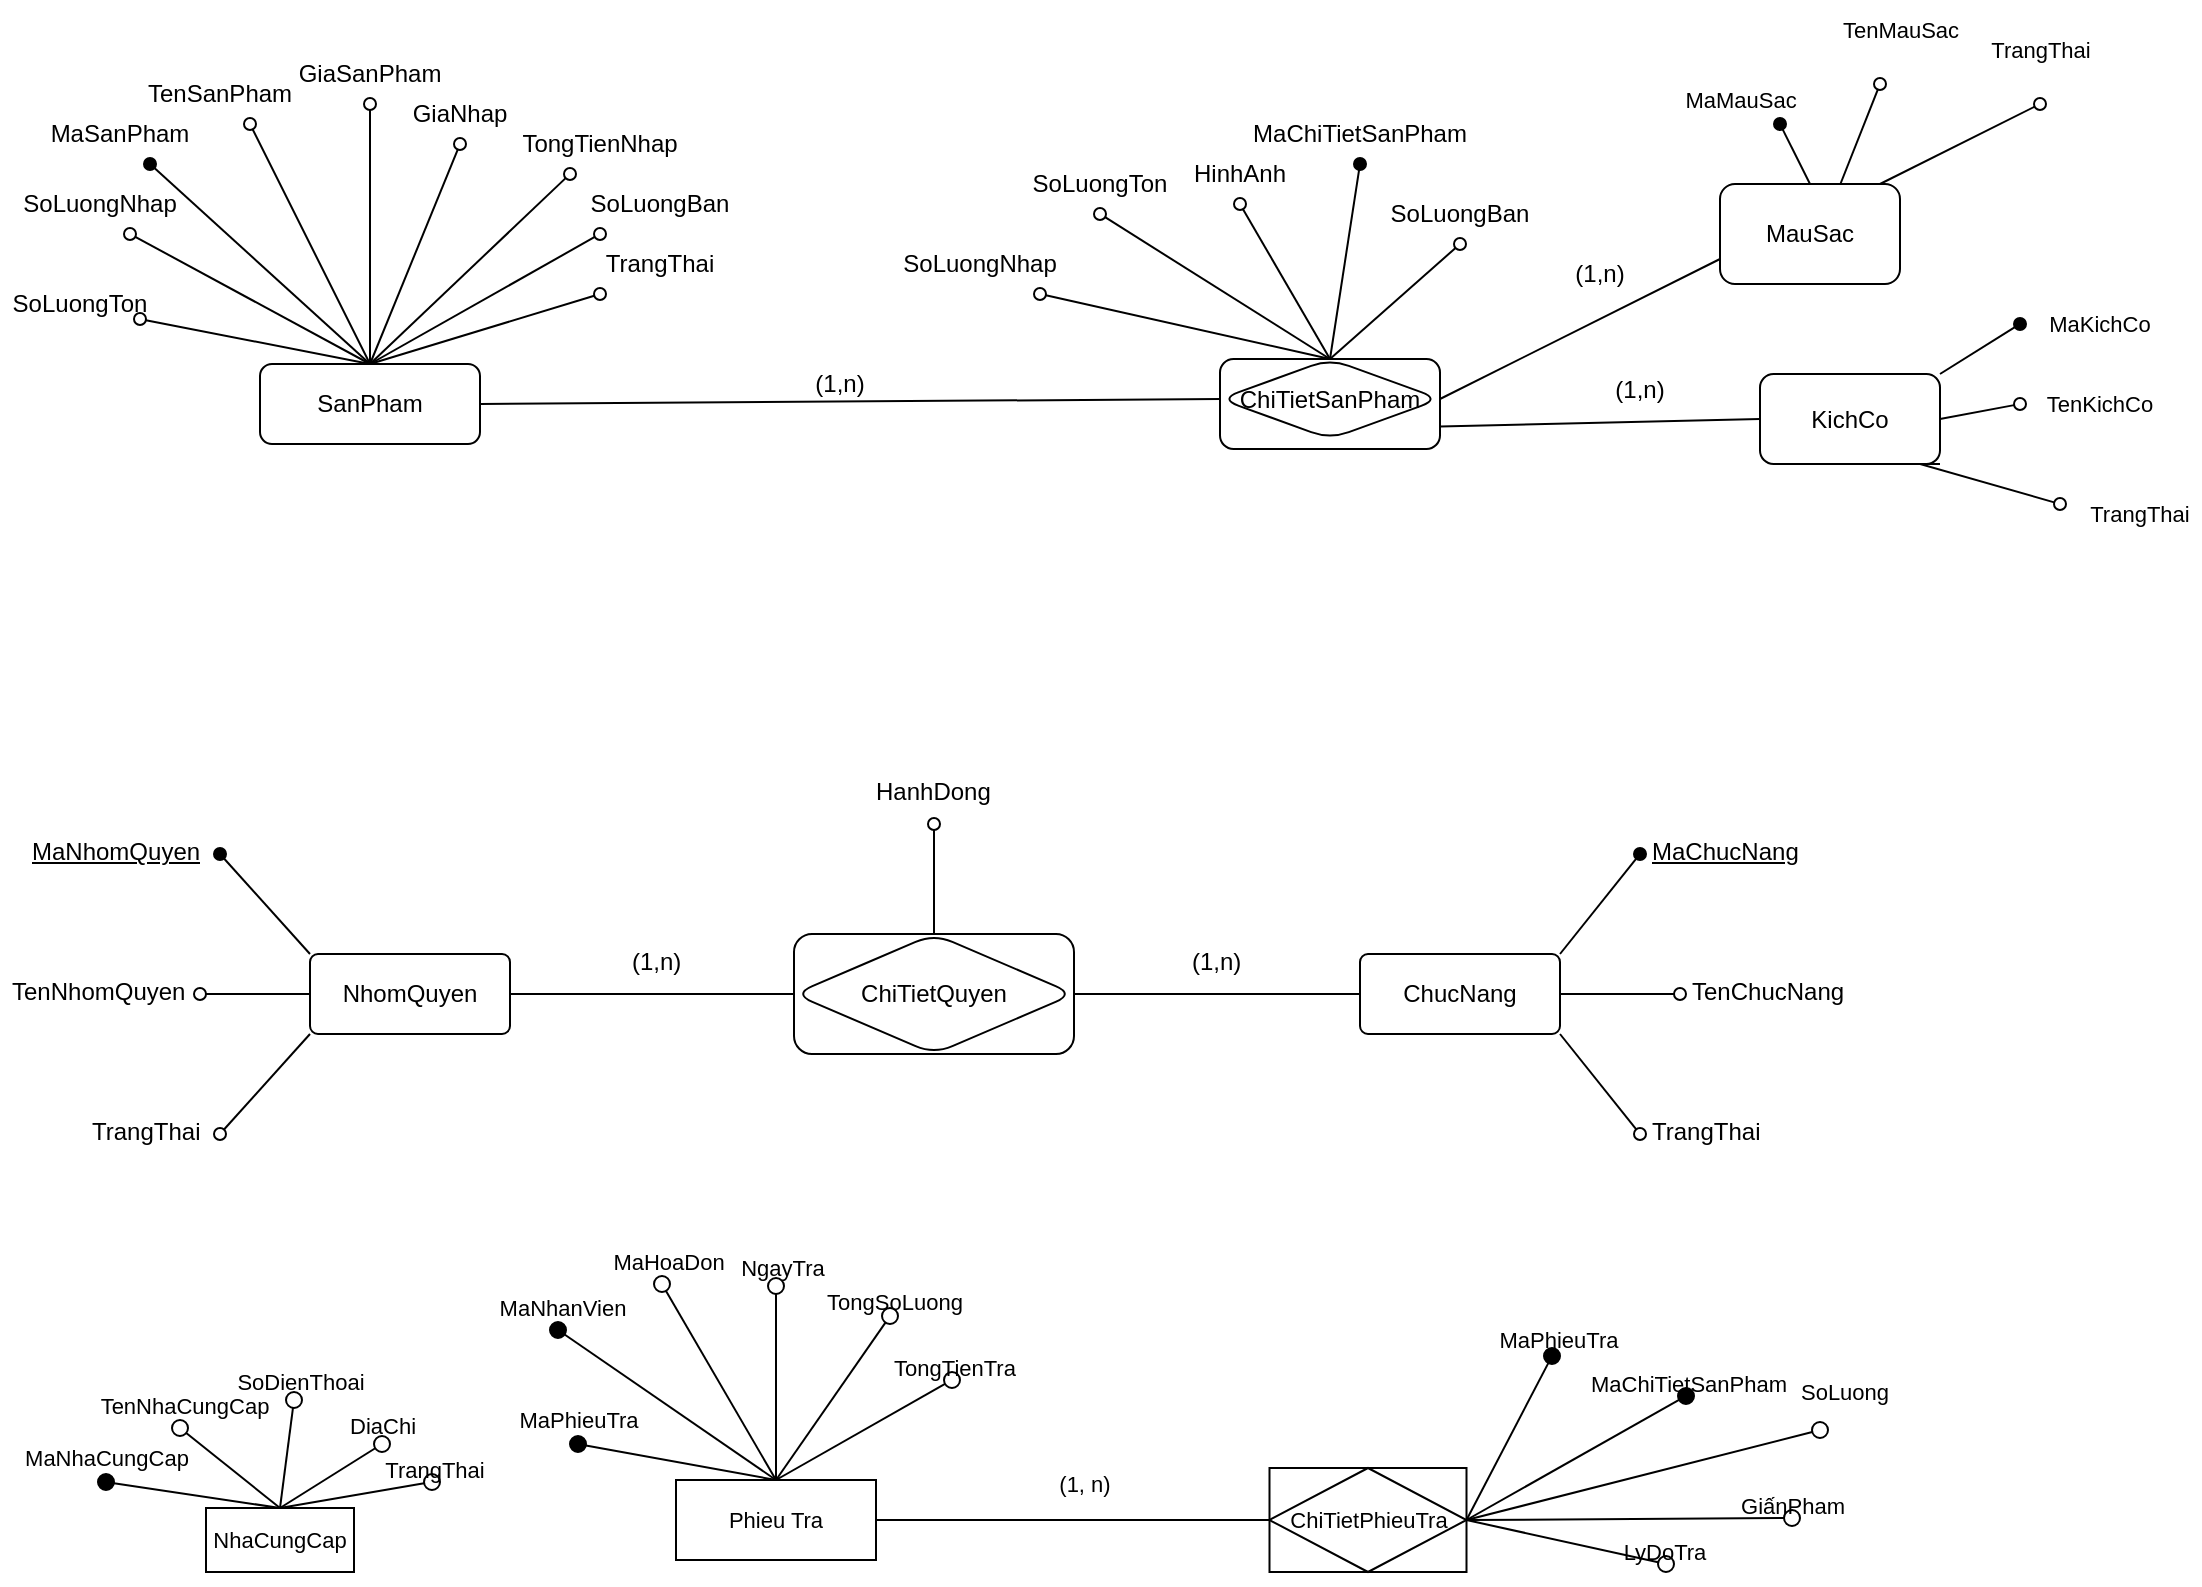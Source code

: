<mxfile version="22.0.4" type="github">
  <diagram name="Trang-1" id="Xd1AOr_UmLfEILBJ7lOX">
    <mxGraphModel dx="2163" dy="823" grid="1" gridSize="10" guides="1" tooltips="1" connect="1" arrows="1" fold="1" page="1" pageScale="1" pageWidth="827" pageHeight="1169" math="0" shadow="0">
      <root>
        <mxCell id="0" />
        <mxCell id="1" parent="0" />
        <mxCell id="PM242X6e5oSsGlfuOUJ1-1" value="SanPham" style="rounded=1;whiteSpace=wrap;html=1;" parent="1" vertex="1">
          <mxGeometry x="-680" y="240" width="110" height="40" as="geometry" />
        </mxCell>
        <mxCell id="PM242X6e5oSsGlfuOUJ1-13" value="" style="endArrow=none;html=1;rounded=0;exitX=0.75;exitY=1;exitDx=0;exitDy=0;entryX=0.5;entryY=0;entryDx=0;entryDy=0;endFill=0;startArrow=oval;startFill=1;" parent="1" source="pC0Z1oo3ewKHqse8sjFG-4" target="PM242X6e5oSsGlfuOUJ1-1" edge="1">
          <mxGeometry width="50" height="50" relative="1" as="geometry">
            <mxPoint x="-685" y="135" as="sourcePoint" />
            <mxPoint x="-340" y="170" as="targetPoint" />
          </mxGeometry>
        </mxCell>
        <mxCell id="PM242X6e5oSsGlfuOUJ1-14" value="" style="endArrow=oval;html=1;rounded=0;exitX=0.5;exitY=0;exitDx=0;exitDy=0;entryX=0.75;entryY=1;entryDx=0;entryDy=0;endFill=0;startArrow=none;startFill=0;" parent="1" source="PM242X6e5oSsGlfuOUJ1-1" target="pC0Z1oo3ewKHqse8sjFG-5" edge="1">
          <mxGeometry width="50" height="50" relative="1" as="geometry">
            <mxPoint x="-390" y="220" as="sourcePoint" />
            <mxPoint x="-685" y="120" as="targetPoint" />
          </mxGeometry>
        </mxCell>
        <mxCell id="PM242X6e5oSsGlfuOUJ1-15" value="" style="endArrow=oval;html=1;rounded=0;exitX=0.5;exitY=0;exitDx=0;exitDy=0;endFill=0;entryX=0.5;entryY=1;entryDx=0;entryDy=0;" parent="1" source="PM242X6e5oSsGlfuOUJ1-1" target="pC0Z1oo3ewKHqse8sjFG-6" edge="1">
          <mxGeometry width="50" height="50" relative="1" as="geometry">
            <mxPoint x="-390" y="220" as="sourcePoint" />
            <mxPoint x="-630" y="120" as="targetPoint" />
          </mxGeometry>
        </mxCell>
        <mxCell id="PM242X6e5oSsGlfuOUJ1-16" value="" style="endArrow=none;html=1;rounded=0;exitX=0.75;exitY=1;exitDx=0;exitDy=0;entryX=0.5;entryY=0;entryDx=0;entryDy=0;endFill=0;startArrow=oval;startFill=0;" parent="1" source="pC0Z1oo3ewKHqse8sjFG-3" target="PM242X6e5oSsGlfuOUJ1-1" edge="1">
          <mxGeometry width="50" height="50" relative="1" as="geometry">
            <mxPoint x="-694" y="160" as="sourcePoint" />
            <mxPoint x="-340" y="170" as="targetPoint" />
          </mxGeometry>
        </mxCell>
        <mxCell id="PM242X6e5oSsGlfuOUJ1-17" value="" style="endArrow=oval;html=1;rounded=0;exitX=0.5;exitY=0;exitDx=0;exitDy=0;entryX=0.5;entryY=1;entryDx=0;entryDy=0;endFill=0;" parent="1" source="PM242X6e5oSsGlfuOUJ1-1" target="pC0Z1oo3ewKHqse8sjFG-7" edge="1">
          <mxGeometry width="50" height="50" relative="1" as="geometry">
            <mxPoint x="-390" y="220" as="sourcePoint" />
            <mxPoint x="-584.749" y="130.678" as="targetPoint" />
          </mxGeometry>
        </mxCell>
        <mxCell id="PM242X6e5oSsGlfuOUJ1-18" value="" style="endArrow=oval;html=1;rounded=0;exitX=0.5;exitY=0;exitDx=0;exitDy=0;entryX=0;entryY=1;entryDx=0;entryDy=0;endFill=0;" parent="1" source="PM242X6e5oSsGlfuOUJ1-1" target="pC0Z1oo3ewKHqse8sjFG-9" edge="1">
          <mxGeometry width="50" height="50" relative="1" as="geometry">
            <mxPoint x="-390" y="220" as="sourcePoint" />
            <mxPoint x="-510" y="160" as="targetPoint" />
          </mxGeometry>
        </mxCell>
        <mxCell id="PM242X6e5oSsGlfuOUJ1-20" value="" style="endArrow=oval;html=1;rounded=0;entryX=0.25;entryY=1;entryDx=0;entryDy=0;endFill=0;exitX=0.5;exitY=0;exitDx=0;exitDy=0;" parent="1" source="PM242X6e5oSsGlfuOUJ1-1" target="pC0Z1oo3ewKHqse8sjFG-8" edge="1">
          <mxGeometry width="50" height="50" relative="1" as="geometry">
            <mxPoint x="-610" y="220" as="sourcePoint" />
            <mxPoint x="-538.87" y="150.178" as="targetPoint" />
          </mxGeometry>
        </mxCell>
        <mxCell id="PM242X6e5oSsGlfuOUJ1-21" value="" style="endArrow=oval;html=1;rounded=0;exitX=0.5;exitY=0;exitDx=0;exitDy=0;entryX=1;entryY=0.75;entryDx=0;entryDy=0;endFill=0;startArrow=none;startFill=0;" parent="1" source="PM242X6e5oSsGlfuOUJ1-1" target="pC0Z1oo3ewKHqse8sjFG-2" edge="1">
          <mxGeometry width="50" height="50" relative="1" as="geometry">
            <mxPoint x="-360" y="220" as="sourcePoint" />
            <mxPoint x="-730" y="215" as="targetPoint" />
          </mxGeometry>
        </mxCell>
        <mxCell id="PM242X6e5oSsGlfuOUJ1-23" value="" style="endArrow=oval;html=1;rounded=0;exitX=0.5;exitY=0;exitDx=0;exitDy=0;entryX=0;entryY=1;entryDx=0;entryDy=0;endFill=0;" parent="1" source="PM242X6e5oSsGlfuOUJ1-1" target="pC0Z1oo3ewKHqse8sjFG-10" edge="1">
          <mxGeometry width="50" height="50" relative="1" as="geometry">
            <mxPoint x="-360" y="220" as="sourcePoint" />
            <mxPoint x="-510" y="205" as="targetPoint" />
          </mxGeometry>
        </mxCell>
        <mxCell id="eqwP9qiOAaN0ATWlcKP6-10" style="edgeStyle=none;shape=connector;rounded=0;orthogonalLoop=1;jettySize=auto;html=1;exitX=1;exitY=0.75;exitDx=0;exitDy=0;entryX=0;entryY=0.5;entryDx=0;entryDy=0;labelBackgroundColor=default;strokeColor=default;align=center;verticalAlign=middle;fontFamily=Helvetica;fontSize=11;fontColor=default;endArrow=none;endFill=0;" parent="1" source="PM242X6e5oSsGlfuOUJ1-24" target="eqwP9qiOAaN0ATWlcKP6-2" edge="1">
          <mxGeometry relative="1" as="geometry" />
        </mxCell>
        <mxCell id="PM242X6e5oSsGlfuOUJ1-24" value="" style="rounded=1;whiteSpace=wrap;html=1;" parent="1" vertex="1">
          <mxGeometry x="-200" y="237.5" width="110" height="45" as="geometry" />
        </mxCell>
        <mxCell id="PM242X6e5oSsGlfuOUJ1-26" value="" style="endArrow=oval;html=1;rounded=0;exitX=0.5;exitY=0;exitDx=0;exitDy=0;entryX=0.5;entryY=1;entryDx=0;entryDy=0;endFill=0;" parent="1" source="PM242X6e5oSsGlfuOUJ1-24" target="pC0Z1oo3ewKHqse8sjFG-13" edge="1">
          <mxGeometry width="50" height="50" relative="1" as="geometry">
            <mxPoint x="-470" y="325" as="sourcePoint" />
            <mxPoint x="-155" y="160" as="targetPoint" />
          </mxGeometry>
        </mxCell>
        <mxCell id="PM242X6e5oSsGlfuOUJ1-28" value="" style="endArrow=oval;html=1;rounded=0;exitX=0.5;exitY=0;exitDx=0;exitDy=0;entryX=0.5;entryY=1;entryDx=0;entryDy=0;endFill=0;" parent="1" source="PM242X6e5oSsGlfuOUJ1-24" target="pC0Z1oo3ewKHqse8sjFG-12" edge="1">
          <mxGeometry width="50" height="50" relative="1" as="geometry">
            <mxPoint x="-320" y="205" as="sourcePoint" />
            <mxPoint x="-221.716" y="166.213" as="targetPoint" />
          </mxGeometry>
        </mxCell>
        <mxCell id="PM242X6e5oSsGlfuOUJ1-30" value="" style="endArrow=oval;html=1;rounded=0;exitX=0.5;exitY=0;exitDx=0;exitDy=0;entryX=0.5;entryY=1;entryDx=0;entryDy=0;endFill=0;" parent="1" source="PM242X6e5oSsGlfuOUJ1-24" target="pC0Z1oo3ewKHqse8sjFG-14" edge="1">
          <mxGeometry width="50" height="50" relative="1" as="geometry">
            <mxPoint x="-430" y="165" as="sourcePoint" />
            <mxPoint x="-65" y="177.5" as="targetPoint" />
          </mxGeometry>
        </mxCell>
        <mxCell id="PM242X6e5oSsGlfuOUJ1-32" value="" style="endArrow=oval;html=1;rounded=0;exitX=0.5;exitY=0;exitDx=0;exitDy=0;entryX=1;entryY=1;entryDx=0;entryDy=0;endFill=0;" parent="1" source="PM242X6e5oSsGlfuOUJ1-24" target="pC0Z1oo3ewKHqse8sjFG-11" edge="1">
          <mxGeometry width="50" height="50" relative="1" as="geometry">
            <mxPoint x="-430" y="165" as="sourcePoint" />
            <mxPoint x="-264" y="200" as="targetPoint" />
          </mxGeometry>
        </mxCell>
        <mxCell id="eqwP9qiOAaN0ATWlcKP6-11" style="edgeStyle=none;shape=connector;rounded=0;orthogonalLoop=1;jettySize=auto;html=1;exitX=1;exitY=0.5;exitDx=0;exitDy=0;entryX=0;entryY=0.75;entryDx=0;entryDy=0;labelBackgroundColor=default;strokeColor=default;align=center;verticalAlign=middle;fontFamily=Helvetica;fontSize=11;fontColor=default;endArrow=none;endFill=0;" parent="1" source="PM242X6e5oSsGlfuOUJ1-34" target="eqwP9qiOAaN0ATWlcKP6-1" edge="1">
          <mxGeometry relative="1" as="geometry" />
        </mxCell>
        <mxCell id="PM242X6e5oSsGlfuOUJ1-34" value="ChiTietSanPham" style="rhombus;whiteSpace=wrap;html=1;rounded=1;" parent="1" vertex="1">
          <mxGeometry x="-200" y="237.5" width="110" height="40" as="geometry" />
        </mxCell>
        <mxCell id="eqwP9qiOAaN0ATWlcKP6-12" style="edgeStyle=none;shape=connector;rounded=0;orthogonalLoop=1;jettySize=auto;html=1;labelBackgroundColor=default;strokeColor=default;align=center;verticalAlign=middle;fontFamily=Helvetica;fontSize=11;fontColor=default;endArrow=none;endFill=0;startArrow=oval;startFill=1;entryX=0.5;entryY=0;entryDx=0;entryDy=0;" parent="1" target="eqwP9qiOAaN0ATWlcKP6-1" edge="1">
          <mxGeometry relative="1" as="geometry">
            <mxPoint x="80" y="120" as="sourcePoint" />
          </mxGeometry>
        </mxCell>
        <mxCell id="eqwP9qiOAaN0ATWlcKP6-13" style="edgeStyle=none;shape=connector;rounded=0;orthogonalLoop=1;jettySize=auto;html=1;labelBackgroundColor=default;strokeColor=default;align=center;verticalAlign=middle;fontFamily=Helvetica;fontSize=11;fontColor=default;endArrow=none;endFill=0;startArrow=oval;startFill=0;entryX=0.669;entryY=0;entryDx=0;entryDy=0;entryPerimeter=0;" parent="1" target="eqwP9qiOAaN0ATWlcKP6-1" edge="1">
          <mxGeometry relative="1" as="geometry">
            <mxPoint x="130" y="100" as="sourcePoint" />
            <Array as="points" />
          </mxGeometry>
        </mxCell>
        <mxCell id="eqwP9qiOAaN0ATWlcKP6-14" style="edgeStyle=none;shape=connector;rounded=0;orthogonalLoop=1;jettySize=auto;html=1;labelBackgroundColor=default;strokeColor=default;align=center;verticalAlign=middle;fontFamily=Helvetica;fontSize=11;fontColor=default;endArrow=none;endFill=0;startArrow=oval;startFill=0;" parent="1" edge="1">
          <mxGeometry relative="1" as="geometry">
            <mxPoint x="130" y="150" as="targetPoint" />
            <mxPoint x="210" y="110" as="sourcePoint" />
          </mxGeometry>
        </mxCell>
        <mxCell id="eqwP9qiOAaN0ATWlcKP6-1" value="MauSac" style="rounded=1;whiteSpace=wrap;html=1;" parent="1" vertex="1">
          <mxGeometry x="50" y="150" width="90" height="50" as="geometry" />
        </mxCell>
        <mxCell id="eqwP9qiOAaN0ATWlcKP6-15" style="edgeStyle=none;shape=connector;rounded=0;orthogonalLoop=1;jettySize=auto;html=1;labelBackgroundColor=default;strokeColor=default;align=center;verticalAlign=middle;fontFamily=Helvetica;fontSize=11;fontColor=default;endArrow=none;endFill=0;startArrow=oval;startFill=1;entryX=1;entryY=0;entryDx=0;entryDy=0;" parent="1" target="eqwP9qiOAaN0ATWlcKP6-2" edge="1">
          <mxGeometry relative="1" as="geometry">
            <mxPoint x="200" y="220" as="sourcePoint" />
          </mxGeometry>
        </mxCell>
        <mxCell id="eqwP9qiOAaN0ATWlcKP6-16" style="edgeStyle=none;shape=connector;rounded=0;orthogonalLoop=1;jettySize=auto;html=1;labelBackgroundColor=default;strokeColor=default;align=center;verticalAlign=middle;fontFamily=Helvetica;fontSize=11;fontColor=default;endArrow=none;endFill=0;startArrow=oval;startFill=0;entryX=1;entryY=0.5;entryDx=0;entryDy=0;" parent="1" target="eqwP9qiOAaN0ATWlcKP6-2" edge="1">
          <mxGeometry relative="1" as="geometry">
            <mxPoint x="200" y="260" as="sourcePoint" />
          </mxGeometry>
        </mxCell>
        <mxCell id="eqwP9qiOAaN0ATWlcKP6-17" style="edgeStyle=none;shape=connector;rounded=0;orthogonalLoop=1;jettySize=auto;html=1;labelBackgroundColor=default;strokeColor=default;align=center;verticalAlign=middle;fontFamily=Helvetica;fontSize=11;fontColor=default;endArrow=none;endFill=0;startArrow=oval;startFill=0;entryX=1;entryY=1;entryDx=0;entryDy=0;" parent="1" target="eqwP9qiOAaN0ATWlcKP6-2" edge="1">
          <mxGeometry relative="1" as="geometry">
            <mxPoint x="220" y="310" as="sourcePoint" />
            <Array as="points">
              <mxPoint x="150" y="290" />
            </Array>
          </mxGeometry>
        </mxCell>
        <mxCell id="eqwP9qiOAaN0ATWlcKP6-2" value="KichCo" style="rounded=1;whiteSpace=wrap;html=1;" parent="1" vertex="1">
          <mxGeometry x="70" y="245" width="90" height="45" as="geometry" />
        </mxCell>
        <mxCell id="eqwP9qiOAaN0ATWlcKP6-18" value="MaKichCo" style="text;html=1;strokeColor=none;fillColor=none;align=center;verticalAlign=middle;whiteSpace=wrap;rounded=0;fontSize=11;fontFamily=Helvetica;fontColor=default;" parent="1" vertex="1">
          <mxGeometry x="210" y="205" width="60" height="30" as="geometry" />
        </mxCell>
        <mxCell id="eqwP9qiOAaN0ATWlcKP6-19" value="TrangThai" style="text;html=1;strokeColor=none;fillColor=none;align=center;verticalAlign=middle;whiteSpace=wrap;rounded=0;fontSize=11;fontFamily=Helvetica;fontColor=default;" parent="1" vertex="1">
          <mxGeometry x="230" y="300" width="60" height="30" as="geometry" />
        </mxCell>
        <mxCell id="eqwP9qiOAaN0ATWlcKP6-20" value="TenKichCo" style="text;html=1;strokeColor=none;fillColor=none;align=center;verticalAlign=middle;whiteSpace=wrap;rounded=0;fontSize=11;fontFamily=Helvetica;fontColor=default;" parent="1" vertex="1">
          <mxGeometry x="210" y="245" width="60" height="30" as="geometry" />
        </mxCell>
        <mxCell id="eqwP9qiOAaN0ATWlcKP6-22" value="MaMauSac" style="text;html=1;align=center;verticalAlign=middle;resizable=0;points=[];autosize=1;strokeColor=none;fillColor=none;fontSize=11;fontFamily=Helvetica;fontColor=default;" parent="1" vertex="1">
          <mxGeometry x="20" y="92.5" width="80" height="30" as="geometry" />
        </mxCell>
        <mxCell id="eqwP9qiOAaN0ATWlcKP6-23" value="TenMauSac" style="text;html=1;align=center;verticalAlign=middle;resizable=0;points=[];autosize=1;strokeColor=none;fillColor=none;fontSize=11;fontFamily=Helvetica;fontColor=default;" parent="1" vertex="1">
          <mxGeometry x="100" y="58" width="80" height="30" as="geometry" />
        </mxCell>
        <mxCell id="eqwP9qiOAaN0ATWlcKP6-24" value="TrangThai" style="text;html=1;align=center;verticalAlign=middle;resizable=0;points=[];autosize=1;strokeColor=none;fillColor=none;fontSize=11;fontFamily=Helvetica;fontColor=default;" parent="1" vertex="1">
          <mxGeometry x="175" y="68" width="70" height="30" as="geometry" />
        </mxCell>
        <mxCell id="pC0Z1oo3ewKHqse8sjFG-1" value="" style="endArrow=none;html=1;rounded=0;exitX=1;exitY=0.5;exitDx=0;exitDy=0;entryX=0;entryY=0.5;entryDx=0;entryDy=0;" parent="1" source="PM242X6e5oSsGlfuOUJ1-1" target="PM242X6e5oSsGlfuOUJ1-34" edge="1">
          <mxGeometry width="50" height="50" relative="1" as="geometry">
            <mxPoint x="-440" y="240" as="sourcePoint" />
            <mxPoint x="-390" y="190" as="targetPoint" />
          </mxGeometry>
        </mxCell>
        <mxCell id="pC0Z1oo3ewKHqse8sjFG-2" value="SoLuongTon" style="text;html=1;strokeColor=none;fillColor=none;align=center;verticalAlign=middle;whiteSpace=wrap;rounded=0;" parent="1" vertex="1">
          <mxGeometry x="-800" y="195" width="60" height="30" as="geometry" />
        </mxCell>
        <mxCell id="pC0Z1oo3ewKHqse8sjFG-3" value="SoLuongNhap" style="text;html=1;strokeColor=none;fillColor=none;align=center;verticalAlign=middle;whiteSpace=wrap;rounded=0;" parent="1" vertex="1">
          <mxGeometry x="-790" y="145" width="60" height="30" as="geometry" />
        </mxCell>
        <mxCell id="pC0Z1oo3ewKHqse8sjFG-4" value="&lt;span style=&quot;border-color: var(--border-color);&quot;&gt;MaSanPham&lt;/span&gt;" style="text;html=1;strokeColor=none;fillColor=none;align=center;verticalAlign=middle;whiteSpace=wrap;rounded=0;" parent="1" vertex="1">
          <mxGeometry x="-780" y="110" width="60" height="30" as="geometry" />
        </mxCell>
        <mxCell id="pC0Z1oo3ewKHqse8sjFG-5" value="TenSanPham" style="text;html=1;strokeColor=none;fillColor=none;align=center;verticalAlign=middle;whiteSpace=wrap;rounded=0;" parent="1" vertex="1">
          <mxGeometry x="-730" y="90" width="60" height="30" as="geometry" />
        </mxCell>
        <mxCell id="pC0Z1oo3ewKHqse8sjFG-6" value="GiaSanPham" style="text;html=1;strokeColor=none;fillColor=none;align=center;verticalAlign=middle;whiteSpace=wrap;rounded=0;" parent="1" vertex="1">
          <mxGeometry x="-655" y="80" width="60" height="30" as="geometry" />
        </mxCell>
        <mxCell id="pC0Z1oo3ewKHqse8sjFG-7" value="GiaNhap" style="text;html=1;strokeColor=none;fillColor=none;align=center;verticalAlign=middle;whiteSpace=wrap;rounded=0;" parent="1" vertex="1">
          <mxGeometry x="-610" y="100" width="60" height="30" as="geometry" />
        </mxCell>
        <mxCell id="pC0Z1oo3ewKHqse8sjFG-8" value="TongTienNhap" style="text;html=1;strokeColor=none;fillColor=none;align=center;verticalAlign=middle;whiteSpace=wrap;rounded=0;" parent="1" vertex="1">
          <mxGeometry x="-540" y="115" width="60" height="30" as="geometry" />
        </mxCell>
        <mxCell id="pC0Z1oo3ewKHqse8sjFG-9" value="SoLuongBan" style="text;html=1;strokeColor=none;fillColor=none;align=center;verticalAlign=middle;whiteSpace=wrap;rounded=0;" parent="1" vertex="1">
          <mxGeometry x="-510" y="145" width="60" height="30" as="geometry" />
        </mxCell>
        <mxCell id="pC0Z1oo3ewKHqse8sjFG-10" value="TrangThai" style="text;html=1;strokeColor=none;fillColor=none;align=center;verticalAlign=middle;whiteSpace=wrap;rounded=0;" parent="1" vertex="1">
          <mxGeometry x="-510" y="175" width="60" height="30" as="geometry" />
        </mxCell>
        <mxCell id="pC0Z1oo3ewKHqse8sjFG-11" value="SoLuongNhap" style="text;html=1;strokeColor=none;fillColor=none;align=center;verticalAlign=middle;whiteSpace=wrap;rounded=0;" parent="1" vertex="1">
          <mxGeometry x="-350" y="175" width="60" height="30" as="geometry" />
        </mxCell>
        <mxCell id="pC0Z1oo3ewKHqse8sjFG-12" value="SoLuongTon" style="text;html=1;strokeColor=none;fillColor=none;align=center;verticalAlign=middle;whiteSpace=wrap;rounded=0;" parent="1" vertex="1">
          <mxGeometry x="-290" y="135" width="60" height="30" as="geometry" />
        </mxCell>
        <mxCell id="pC0Z1oo3ewKHqse8sjFG-13" value="HinhAnh" style="text;html=1;strokeColor=none;fillColor=none;align=center;verticalAlign=middle;whiteSpace=wrap;rounded=0;" parent="1" vertex="1">
          <mxGeometry x="-220" y="130" width="60" height="30" as="geometry" />
        </mxCell>
        <mxCell id="pC0Z1oo3ewKHqse8sjFG-14" value="SoLuongBan" style="text;html=1;strokeColor=none;fillColor=none;align=center;verticalAlign=middle;whiteSpace=wrap;rounded=0;" parent="1" vertex="1">
          <mxGeometry x="-110" y="150" width="60" height="30" as="geometry" />
        </mxCell>
        <mxCell id="pC0Z1oo3ewKHqse8sjFG-15" value="" style="endArrow=oval;html=1;rounded=0;exitX=0.5;exitY=0;exitDx=0;exitDy=0;endFill=1;entryX=0.5;entryY=1;entryDx=0;entryDy=0;" parent="1" source="PM242X6e5oSsGlfuOUJ1-24" target="pC0Z1oo3ewKHqse8sjFG-16" edge="1">
          <mxGeometry width="50" height="50" relative="1" as="geometry">
            <mxPoint x="-220" y="240" as="sourcePoint" />
            <mxPoint x="-140" y="150" as="targetPoint" />
          </mxGeometry>
        </mxCell>
        <mxCell id="pC0Z1oo3ewKHqse8sjFG-16" value="MaChiTietSanPham" style="text;html=1;strokeColor=none;fillColor=none;align=center;verticalAlign=middle;whiteSpace=wrap;rounded=0;" parent="1" vertex="1">
          <mxGeometry x="-160" y="110" width="60" height="30" as="geometry" />
        </mxCell>
        <mxCell id="BVNFGv_CgjYWGj6abwIu-1" value="(1,n)" style="text;html=1;strokeColor=none;fillColor=none;align=center;verticalAlign=middle;whiteSpace=wrap;rounded=0;" parent="1" vertex="1">
          <mxGeometry x="-420" y="235" width="60" height="30" as="geometry" />
        </mxCell>
        <mxCell id="BVNFGv_CgjYWGj6abwIu-2" value="(1,n)" style="text;html=1;strokeColor=none;fillColor=none;align=center;verticalAlign=middle;whiteSpace=wrap;rounded=0;" parent="1" vertex="1">
          <mxGeometry x="-40" y="180" width="60" height="30" as="geometry" />
        </mxCell>
        <mxCell id="BVNFGv_CgjYWGj6abwIu-3" value="(1,n)" style="text;html=1;strokeColor=none;fillColor=none;align=center;verticalAlign=middle;whiteSpace=wrap;rounded=0;" parent="1" vertex="1">
          <mxGeometry x="-20" y="237.5" width="60" height="30" as="geometry" />
        </mxCell>
        <mxCell id="kI8C-P2lpo28JL7ZCdTE-3" value="NhomQuyen" style="rounded=1;arcSize=10;whiteSpace=wrap;html=1;align=center;" parent="1" vertex="1">
          <mxGeometry x="-655" y="535" width="100" height="40" as="geometry" />
        </mxCell>
        <mxCell id="kI8C-P2lpo28JL7ZCdTE-4" value="ChucNang" style="rounded=1;arcSize=10;whiteSpace=wrap;html=1;align=center;" parent="1" vertex="1">
          <mxGeometry x="-130" y="535" width="100" height="40" as="geometry" />
        </mxCell>
        <mxCell id="kI8C-P2lpo28JL7ZCdTE-5" value="ChiTietQuyen" style="shape=associativeEntity;whiteSpace=wrap;html=1;align=center;rounded=1;" parent="1" vertex="1">
          <mxGeometry x="-413" y="525" width="140" height="60" as="geometry" />
        </mxCell>
        <mxCell id="kI8C-P2lpo28JL7ZCdTE-6" value="MaNhomQuyen" style="text;strokeColor=none;fillColor=none;spacingLeft=4;spacingRight=4;overflow=hidden;rotatable=0;points=[[0,0.5],[1,0.5]];portConstraint=eastwest;fontSize=12;whiteSpace=wrap;html=1;fontStyle=4" parent="1" vertex="1">
          <mxGeometry x="-800" y="470" width="100" height="30" as="geometry" />
        </mxCell>
        <mxCell id="kI8C-P2lpo28JL7ZCdTE-7" value="TenNhomQuyen" style="text;strokeColor=none;fillColor=none;spacingLeft=4;spacingRight=4;overflow=hidden;rotatable=0;points=[[0,0.5],[1,0.5]];portConstraint=eastwest;fontSize=12;whiteSpace=wrap;html=1;" parent="1" vertex="1">
          <mxGeometry x="-810" y="540" width="100" height="30" as="geometry" />
        </mxCell>
        <mxCell id="kI8C-P2lpo28JL7ZCdTE-8" value="TrangThai" style="text;strokeColor=none;fillColor=none;spacingLeft=4;spacingRight=4;overflow=hidden;rotatable=0;points=[[0,0.5],[1,0.5]];portConstraint=eastwest;fontSize=12;whiteSpace=wrap;html=1;" parent="1" vertex="1">
          <mxGeometry x="-770" y="610" width="70" height="30" as="geometry" />
        </mxCell>
        <mxCell id="kI8C-P2lpo28JL7ZCdTE-9" value="TrangThai" style="text;strokeColor=none;fillColor=none;spacingLeft=4;spacingRight=4;overflow=hidden;rotatable=0;points=[[0,0.5],[1,0.5]];portConstraint=eastwest;fontSize=12;whiteSpace=wrap;html=1;" parent="1" vertex="1">
          <mxGeometry x="10" y="610" width="70" height="30" as="geometry" />
        </mxCell>
        <mxCell id="kI8C-P2lpo28JL7ZCdTE-10" value="MaChucNang" style="text;strokeColor=none;fillColor=none;spacingLeft=4;spacingRight=4;overflow=hidden;rotatable=0;points=[[0,0.5],[1,0.5]];portConstraint=eastwest;fontSize=12;whiteSpace=wrap;html=1;fontStyle=4" parent="1" vertex="1">
          <mxGeometry x="10" y="470" width="90" height="30" as="geometry" />
        </mxCell>
        <mxCell id="kI8C-P2lpo28JL7ZCdTE-11" value="TenChucNang" style="text;strokeColor=none;fillColor=none;spacingLeft=4;spacingRight=4;overflow=hidden;rotatable=0;points=[[0,0.5],[1,0.5]];portConstraint=eastwest;fontSize=12;whiteSpace=wrap;html=1;" parent="1" vertex="1">
          <mxGeometry x="30" y="540" width="90" height="30" as="geometry" />
        </mxCell>
        <mxCell id="kI8C-P2lpo28JL7ZCdTE-12" value="HanhDong" style="text;strokeColor=none;fillColor=none;spacingLeft=4;spacingRight=4;overflow=hidden;rotatable=0;points=[[0,0.5],[1,0.5]];portConstraint=eastwest;fontSize=12;whiteSpace=wrap;html=1;" parent="1" vertex="1">
          <mxGeometry x="-378" y="440" width="70" height="30" as="geometry" />
        </mxCell>
        <mxCell id="kI8C-P2lpo28JL7ZCdTE-14" value="" style="endArrow=none;html=1;rounded=0;entryX=0.5;entryY=0;entryDx=0;entryDy=0;startArrow=oval;startFill=0;" parent="1" target="kI8C-P2lpo28JL7ZCdTE-5" edge="1">
          <mxGeometry relative="1" as="geometry">
            <mxPoint x="-343" y="470" as="sourcePoint" />
            <mxPoint x="-260" y="420" as="targetPoint" />
          </mxGeometry>
        </mxCell>
        <mxCell id="kI8C-P2lpo28JL7ZCdTE-15" value="" style="endArrow=none;html=1;rounded=0;entryX=0;entryY=0;entryDx=0;entryDy=0;exitX=1;exitY=0.5;exitDx=0;exitDy=0;startArrow=oval;startFill=1;" parent="1" source="kI8C-P2lpo28JL7ZCdTE-6" target="kI8C-P2lpo28JL7ZCdTE-3" edge="1">
          <mxGeometry relative="1" as="geometry">
            <mxPoint x="-590" y="490" as="sourcePoint" />
            <mxPoint x="-430" y="490" as="targetPoint" />
          </mxGeometry>
        </mxCell>
        <mxCell id="kI8C-P2lpo28JL7ZCdTE-16" value="" style="endArrow=none;html=1;rounded=0;entryX=0;entryY=0.5;entryDx=0;entryDy=0;exitX=1;exitY=0.5;exitDx=0;exitDy=0;startArrow=oval;startFill=0;" parent="1" source="kI8C-P2lpo28JL7ZCdTE-7" target="kI8C-P2lpo28JL7ZCdTE-3" edge="1">
          <mxGeometry relative="1" as="geometry">
            <mxPoint x="-590" y="490" as="sourcePoint" />
            <mxPoint x="-430" y="490" as="targetPoint" />
          </mxGeometry>
        </mxCell>
        <mxCell id="kI8C-P2lpo28JL7ZCdTE-17" value="" style="endArrow=none;html=1;rounded=0;entryX=0;entryY=1;entryDx=0;entryDy=0;exitX=1;exitY=0.5;exitDx=0;exitDy=0;startArrow=oval;startFill=0;" parent="1" source="kI8C-P2lpo28JL7ZCdTE-8" target="kI8C-P2lpo28JL7ZCdTE-3" edge="1">
          <mxGeometry relative="1" as="geometry">
            <mxPoint x="-590" y="490" as="sourcePoint" />
            <mxPoint x="-430" y="490" as="targetPoint" />
          </mxGeometry>
        </mxCell>
        <mxCell id="kI8C-P2lpo28JL7ZCdTE-19" value="" style="endArrow=none;html=1;rounded=0;entryX=1;entryY=0.5;entryDx=0;entryDy=0;exitX=0;exitY=0.5;exitDx=0;exitDy=0;startArrow=oval;startFill=0;" parent="1" source="kI8C-P2lpo28JL7ZCdTE-11" target="kI8C-P2lpo28JL7ZCdTE-4" edge="1">
          <mxGeometry relative="1" as="geometry">
            <mxPoint x="-590" y="490" as="sourcePoint" />
            <mxPoint x="-430" y="490" as="targetPoint" />
          </mxGeometry>
        </mxCell>
        <mxCell id="kI8C-P2lpo28JL7ZCdTE-20" value="" style="endArrow=none;html=1;rounded=0;entryX=1;entryY=0;entryDx=0;entryDy=0;exitX=0;exitY=0.5;exitDx=0;exitDy=0;startArrow=oval;startFill=1;" parent="1" source="kI8C-P2lpo28JL7ZCdTE-10" target="kI8C-P2lpo28JL7ZCdTE-4" edge="1">
          <mxGeometry relative="1" as="geometry">
            <mxPoint x="-590" y="490" as="sourcePoint" />
            <mxPoint x="-430" y="490" as="targetPoint" />
          </mxGeometry>
        </mxCell>
        <mxCell id="kI8C-P2lpo28JL7ZCdTE-21" value="" style="endArrow=none;html=1;rounded=0;entryX=1;entryY=1;entryDx=0;entryDy=0;exitX=0;exitY=0.5;exitDx=0;exitDy=0;startArrow=oval;startFill=0;" parent="1" source="kI8C-P2lpo28JL7ZCdTE-9" target="kI8C-P2lpo28JL7ZCdTE-4" edge="1">
          <mxGeometry relative="1" as="geometry">
            <mxPoint x="-590" y="490" as="sourcePoint" />
            <mxPoint x="-430" y="490" as="targetPoint" />
          </mxGeometry>
        </mxCell>
        <mxCell id="kI8C-P2lpo28JL7ZCdTE-22" value="" style="endArrow=none;html=1;rounded=0;exitX=1;exitY=0.5;exitDx=0;exitDy=0;entryX=0;entryY=0.5;entryDx=0;entryDy=0;" parent="1" source="kI8C-P2lpo28JL7ZCdTE-3" target="kI8C-P2lpo28JL7ZCdTE-5" edge="1">
          <mxGeometry relative="1" as="geometry">
            <mxPoint x="-590" y="490" as="sourcePoint" />
            <mxPoint x="-430" y="490" as="targetPoint" />
          </mxGeometry>
        </mxCell>
        <mxCell id="kI8C-P2lpo28JL7ZCdTE-23" value="" style="endArrow=none;html=1;rounded=0;exitX=1;exitY=0.5;exitDx=0;exitDy=0;entryX=0;entryY=0.5;entryDx=0;entryDy=0;" parent="1" source="kI8C-P2lpo28JL7ZCdTE-5" target="kI8C-P2lpo28JL7ZCdTE-4" edge="1">
          <mxGeometry relative="1" as="geometry">
            <mxPoint x="-590" y="490" as="sourcePoint" />
            <mxPoint x="-430" y="490" as="targetPoint" />
          </mxGeometry>
        </mxCell>
        <mxCell id="kI8C-P2lpo28JL7ZCdTE-24" value="(1,n)" style="text;strokeColor=none;fillColor=none;spacingLeft=4;spacingRight=4;overflow=hidden;rotatable=0;points=[[0,0.5],[1,0.5]];portConstraint=eastwest;fontSize=12;whiteSpace=wrap;html=1;" parent="1" vertex="1">
          <mxGeometry x="-500" y="525" width="40" height="30" as="geometry" />
        </mxCell>
        <mxCell id="kI8C-P2lpo28JL7ZCdTE-26" value="(1,n)" style="text;strokeColor=none;fillColor=none;spacingLeft=4;spacingRight=4;overflow=hidden;rotatable=0;points=[[0,0.5],[1,0.5]];portConstraint=eastwest;fontSize=12;whiteSpace=wrap;html=1;" parent="1" vertex="1">
          <mxGeometry x="-220" y="525" width="40" height="30" as="geometry" />
        </mxCell>
        <mxCell id="gwcHlAAq_XRkoSkCd16b-1" value="NhaCungCap" style="whiteSpace=wrap;html=1;align=center;fontSize=11;" vertex="1" parent="1">
          <mxGeometry x="-707" y="812" width="74" height="32" as="geometry" />
        </mxCell>
        <mxCell id="gwcHlAAq_XRkoSkCd16b-2" value="Phieu Tra" style="whiteSpace=wrap;html=1;align=center;fontSize=11;" vertex="1" parent="1">
          <mxGeometry x="-472" y="798" width="100" height="40" as="geometry" />
        </mxCell>
        <mxCell id="gwcHlAAq_XRkoSkCd16b-3" value="ChiTietPhieuTra" style="shape=associativeEntity;whiteSpace=wrap;html=1;align=center;fontSize=11;" vertex="1" parent="1">
          <mxGeometry x="-175.25" y="792" width="98.5" height="52" as="geometry" />
        </mxCell>
        <mxCell id="gwcHlAAq_XRkoSkCd16b-4" style="edgeStyle=none;curved=1;rounded=0;orthogonalLoop=1;jettySize=auto;html=1;exitX=0.5;exitY=0;exitDx=0;exitDy=0;fontSize=11;startSize=8;endSize=8;" edge="1" parent="1">
          <mxGeometry relative="1" as="geometry">
            <mxPoint x="-527" y="756" as="sourcePoint" />
            <mxPoint x="-527" y="756" as="targetPoint" />
          </mxGeometry>
        </mxCell>
        <mxCell id="gwcHlAAq_XRkoSkCd16b-7" value="" style="endArrow=none;html=1;rounded=0;fontSize=11;startSize=8;endSize=8;curved=1;entryX=1;entryY=0.5;entryDx=0;entryDy=0;exitX=0;exitY=0.5;exitDx=0;exitDy=0;" edge="1" parent="1" source="gwcHlAAq_XRkoSkCd16b-3" target="gwcHlAAq_XRkoSkCd16b-2">
          <mxGeometry width="50" height="50" relative="1" as="geometry">
            <mxPoint x="-322" y="817" as="sourcePoint" />
            <mxPoint x="-437" y="829" as="targetPoint" />
          </mxGeometry>
        </mxCell>
        <mxCell id="gwcHlAAq_XRkoSkCd16b-8" value="(1, n)" style="text;html=1;align=center;verticalAlign=middle;resizable=0;points=[];autosize=1;strokeColor=none;fillColor=none;fontSize=11;" vertex="1" parent="1">
          <mxGeometry x="-290" y="787" width="44" height="25" as="geometry" />
        </mxCell>
        <mxCell id="gwcHlAAq_XRkoSkCd16b-10" value="MaNhanVien" style="html=1;verticalAlign=bottom;labelBackgroundColor=none;startArrow=oval;startFill=1;startSize=8;endArrow=none;rounded=0;fillColor=#FFFFFF;strokeColor=#000000;entryX=0.5;entryY=0;entryDx=0;entryDy=0;" edge="1" parent="1" target="gwcHlAAq_XRkoSkCd16b-2">
          <mxGeometry x="-1" y="3" relative="1" as="geometry">
            <mxPoint x="-531" y="723" as="sourcePoint" />
            <mxPoint x="-401" y="648" as="targetPoint" />
          </mxGeometry>
        </mxCell>
        <mxCell id="gwcHlAAq_XRkoSkCd16b-11" value="MaPhieuTra" style="verticalAlign=bottom;labelBackgroundColor=none;startArrow=oval;startFill=1;startSize=8;endArrow=none;rounded=0;strokeColor=#000000;entryX=0.5;entryY=0;entryDx=0;entryDy=0;" edge="1" parent="1" target="gwcHlAAq_XRkoSkCd16b-2">
          <mxGeometry x="-1" y="3" relative="1" as="geometry">
            <mxPoint x="-521" y="780" as="sourcePoint" />
            <mxPoint x="-452" y="735" as="targetPoint" />
            <mxPoint as="offset" />
          </mxGeometry>
        </mxCell>
        <mxCell id="gwcHlAAq_XRkoSkCd16b-12" value="MaHoaDon" style="html=1;verticalAlign=bottom;labelBackgroundColor=none;startArrow=oval;startFill=0;startSize=8;endArrow=none;rounded=0;entryX=0.5;entryY=0;entryDx=0;entryDy=0;" edge="1" parent="1" target="gwcHlAAq_XRkoSkCd16b-2">
          <mxGeometry x="-1" y="3" relative="1" as="geometry">
            <mxPoint x="-479" y="700" as="sourcePoint" />
            <mxPoint x="-300" y="665" as="targetPoint" />
          </mxGeometry>
        </mxCell>
        <mxCell id="gwcHlAAq_XRkoSkCd16b-13" value="SoDienThoai" style="html=1;verticalAlign=bottom;labelBackgroundColor=none;startArrow=oval;startFill=0;startSize=8;endArrow=none;rounded=0;entryX=0.5;entryY=0;entryDx=0;entryDy=0;" edge="1" parent="1" target="gwcHlAAq_XRkoSkCd16b-1">
          <mxGeometry x="-1" y="3" relative="1" as="geometry">
            <mxPoint x="-663" y="758" as="sourcePoint" />
            <mxPoint x="-316" y="956" as="targetPoint" />
          </mxGeometry>
        </mxCell>
        <mxCell id="gwcHlAAq_XRkoSkCd16b-14" value="TenNhaCungCap" style="html=1;verticalAlign=bottom;labelBackgroundColor=none;startArrow=oval;startFill=0;startSize=8;endArrow=none;rounded=0;entryX=0.5;entryY=0;entryDx=0;entryDy=0;" edge="1" parent="1" target="gwcHlAAq_XRkoSkCd16b-1">
          <mxGeometry x="-1" y="3" relative="1" as="geometry">
            <mxPoint x="-720" y="772" as="sourcePoint" />
            <mxPoint x="-566" y="732" as="targetPoint" />
            <mxPoint as="offset" />
          </mxGeometry>
        </mxCell>
        <mxCell id="gwcHlAAq_XRkoSkCd16b-15" value="MaNhaCungCap" style="html=1;verticalAlign=bottom;labelBackgroundColor=none;startArrow=oval;startFill=1;startSize=8;endArrow=none;rounded=0;entryX=0.5;entryY=0;entryDx=0;entryDy=0;" edge="1" parent="1" target="gwcHlAAq_XRkoSkCd16b-1">
          <mxGeometry x="-1" y="3" relative="1" as="geometry">
            <mxPoint x="-757" y="799" as="sourcePoint" />
            <mxPoint x="-630" y="756" as="targetPoint" />
          </mxGeometry>
        </mxCell>
        <mxCell id="gwcHlAAq_XRkoSkCd16b-16" value="GiấnPham" style="html=1;verticalAlign=bottom;labelBackgroundColor=none;startArrow=oval;startFill=0;startSize=8;endArrow=none;rounded=0;entryX=1;entryY=0.5;entryDx=0;entryDy=0;" edge="1" parent="1" target="gwcHlAAq_XRkoSkCd16b-3">
          <mxGeometry x="-1" y="3" relative="1" as="geometry">
            <mxPoint x="86" y="817" as="sourcePoint" />
            <mxPoint x="299" y="984" as="targetPoint" />
          </mxGeometry>
        </mxCell>
        <mxCell id="gwcHlAAq_XRkoSkCd16b-17" value="SoLuong" style="html=1;verticalAlign=bottom;labelBackgroundColor=none;startArrow=oval;startFill=0;startSize=8;endArrow=none;rounded=0;entryX=1;entryY=0.5;entryDx=0;entryDy=0;" edge="1" parent="1" target="gwcHlAAq_XRkoSkCd16b-3">
          <mxGeometry x="-1" y="-16" relative="1" as="geometry">
            <mxPoint x="100" y="773" as="sourcePoint" />
            <mxPoint x="251" y="1006" as="targetPoint" />
            <mxPoint x="16" y="6" as="offset" />
          </mxGeometry>
        </mxCell>
        <mxCell id="gwcHlAAq_XRkoSkCd16b-18" value="LyDoTra" style="html=1;verticalAlign=bottom;labelBackgroundColor=none;startArrow=oval;startFill=0;startSize=8;endArrow=none;rounded=0;entryX=1;entryY=0.5;entryDx=0;entryDy=0;" edge="1" parent="1" target="gwcHlAAq_XRkoSkCd16b-3">
          <mxGeometry x="-1" y="3" relative="1" as="geometry">
            <mxPoint x="23" y="840" as="sourcePoint" />
            <mxPoint x="295" y="944.23" as="targetPoint" />
          </mxGeometry>
        </mxCell>
        <mxCell id="gwcHlAAq_XRkoSkCd16b-19" value="MaChiTietSanPham" style="html=1;verticalAlign=bottom;labelBackgroundColor=none;startArrow=oval;startFill=1;startSize=8;endArrow=none;rounded=0;entryX=1;entryY=0.5;entryDx=0;entryDy=0;" edge="1" parent="1" target="gwcHlAAq_XRkoSkCd16b-3">
          <mxGeometry x="-1" y="3" relative="1" as="geometry">
            <mxPoint x="33" y="756" as="sourcePoint" />
            <mxPoint x="319" y="869.62" as="targetPoint" />
          </mxGeometry>
        </mxCell>
        <mxCell id="gwcHlAAq_XRkoSkCd16b-20" value="MaPhieuTra" style="html=1;verticalAlign=bottom;labelBackgroundColor=none;startArrow=oval;startFill=1;startSize=8;endArrow=none;rounded=0;entryX=1;entryY=0.5;entryDx=0;entryDy=0;" edge="1" parent="1" target="gwcHlAAq_XRkoSkCd16b-3">
          <mxGeometry x="-1" y="3" relative="1" as="geometry">
            <mxPoint x="-34" y="736" as="sourcePoint" />
            <mxPoint x="301" y="911" as="targetPoint" />
          </mxGeometry>
        </mxCell>
        <mxCell id="gwcHlAAq_XRkoSkCd16b-21" value="TongTienTra" style="html=1;verticalAlign=bottom;labelBackgroundColor=none;startArrow=oval;startFill=0;startSize=8;endArrow=none;rounded=0;entryX=0.5;entryY=0;entryDx=0;entryDy=0;" edge="1" parent="1" target="gwcHlAAq_XRkoSkCd16b-2">
          <mxGeometry x="-1" y="3" relative="1" as="geometry">
            <mxPoint x="-334" y="748" as="sourcePoint" />
            <mxPoint x="60" y="888" as="targetPoint" />
          </mxGeometry>
        </mxCell>
        <mxCell id="gwcHlAAq_XRkoSkCd16b-22" value="TongSoLuong" style="html=1;verticalAlign=bottom;labelBackgroundColor=none;startArrow=oval;startFill=0;startSize=8;endArrow=none;rounded=0;entryX=0.5;entryY=0;entryDx=0;entryDy=0;" edge="1" parent="1" target="gwcHlAAq_XRkoSkCd16b-2">
          <mxGeometry x="-1" y="3" relative="1" as="geometry">
            <mxPoint x="-365" y="716" as="sourcePoint" />
            <mxPoint x="-321" y="647" as="targetPoint" />
          </mxGeometry>
        </mxCell>
        <mxCell id="gwcHlAAq_XRkoSkCd16b-23" value="NgayTra" style="html=1;verticalAlign=bottom;labelBackgroundColor=none;startArrow=oval;startFill=0;startSize=8;endArrow=none;rounded=0;entryX=0.5;entryY=0;entryDx=0;entryDy=0;" edge="1" parent="1" target="gwcHlAAq_XRkoSkCd16b-2">
          <mxGeometry x="-1" y="3" relative="1" as="geometry">
            <mxPoint x="-422" y="701" as="sourcePoint" />
            <mxPoint x="15" y="855" as="targetPoint" />
          </mxGeometry>
        </mxCell>
        <mxCell id="gwcHlAAq_XRkoSkCd16b-24" value="TrangThai" style="html=1;verticalAlign=bottom;labelBackgroundColor=none;startArrow=oval;startFill=0;startSize=8;endArrow=none;rounded=0;entryX=0.5;entryY=0;entryDx=0;entryDy=0;" edge="1" parent="1" target="gwcHlAAq_XRkoSkCd16b-1">
          <mxGeometry x="-1" y="3" relative="1" as="geometry">
            <mxPoint x="-594" y="799" as="sourcePoint" />
            <mxPoint x="-351" y="1038" as="targetPoint" />
          </mxGeometry>
        </mxCell>
        <mxCell id="gwcHlAAq_XRkoSkCd16b-25" value="DiaChi" style="html=1;verticalAlign=bottom;labelBackgroundColor=none;startArrow=oval;startFill=0;startSize=8;endArrow=none;rounded=0;entryX=0.5;entryY=0;entryDx=0;entryDy=0;" edge="1" parent="1" target="gwcHlAAq_XRkoSkCd16b-1">
          <mxGeometry x="-1" relative="1" as="geometry">
            <mxPoint x="-619" y="780" as="sourcePoint" />
            <mxPoint x="-619" y="775" as="targetPoint" />
            <mxPoint as="offset" />
          </mxGeometry>
        </mxCell>
      </root>
    </mxGraphModel>
  </diagram>
</mxfile>
